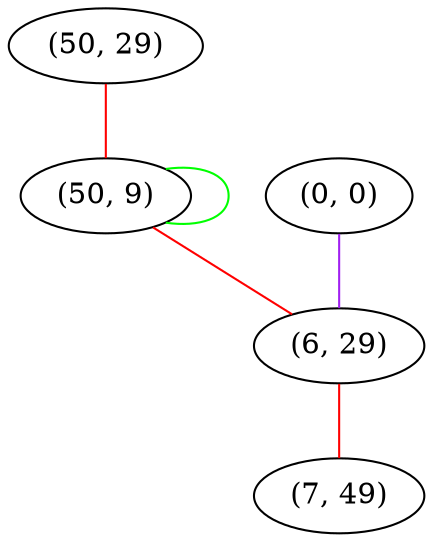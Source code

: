 graph "" {
"(50, 29)";
"(0, 0)";
"(50, 9)";
"(6, 29)";
"(7, 49)";
"(50, 29)" -- "(50, 9)"  [color=red, key=0, weight=1];
"(0, 0)" -- "(6, 29)"  [color=purple, key=0, weight=4];
"(50, 9)" -- "(50, 9)"  [color=green, key=0, weight=2];
"(50, 9)" -- "(6, 29)"  [color=red, key=0, weight=1];
"(6, 29)" -- "(7, 49)"  [color=red, key=0, weight=1];
}
